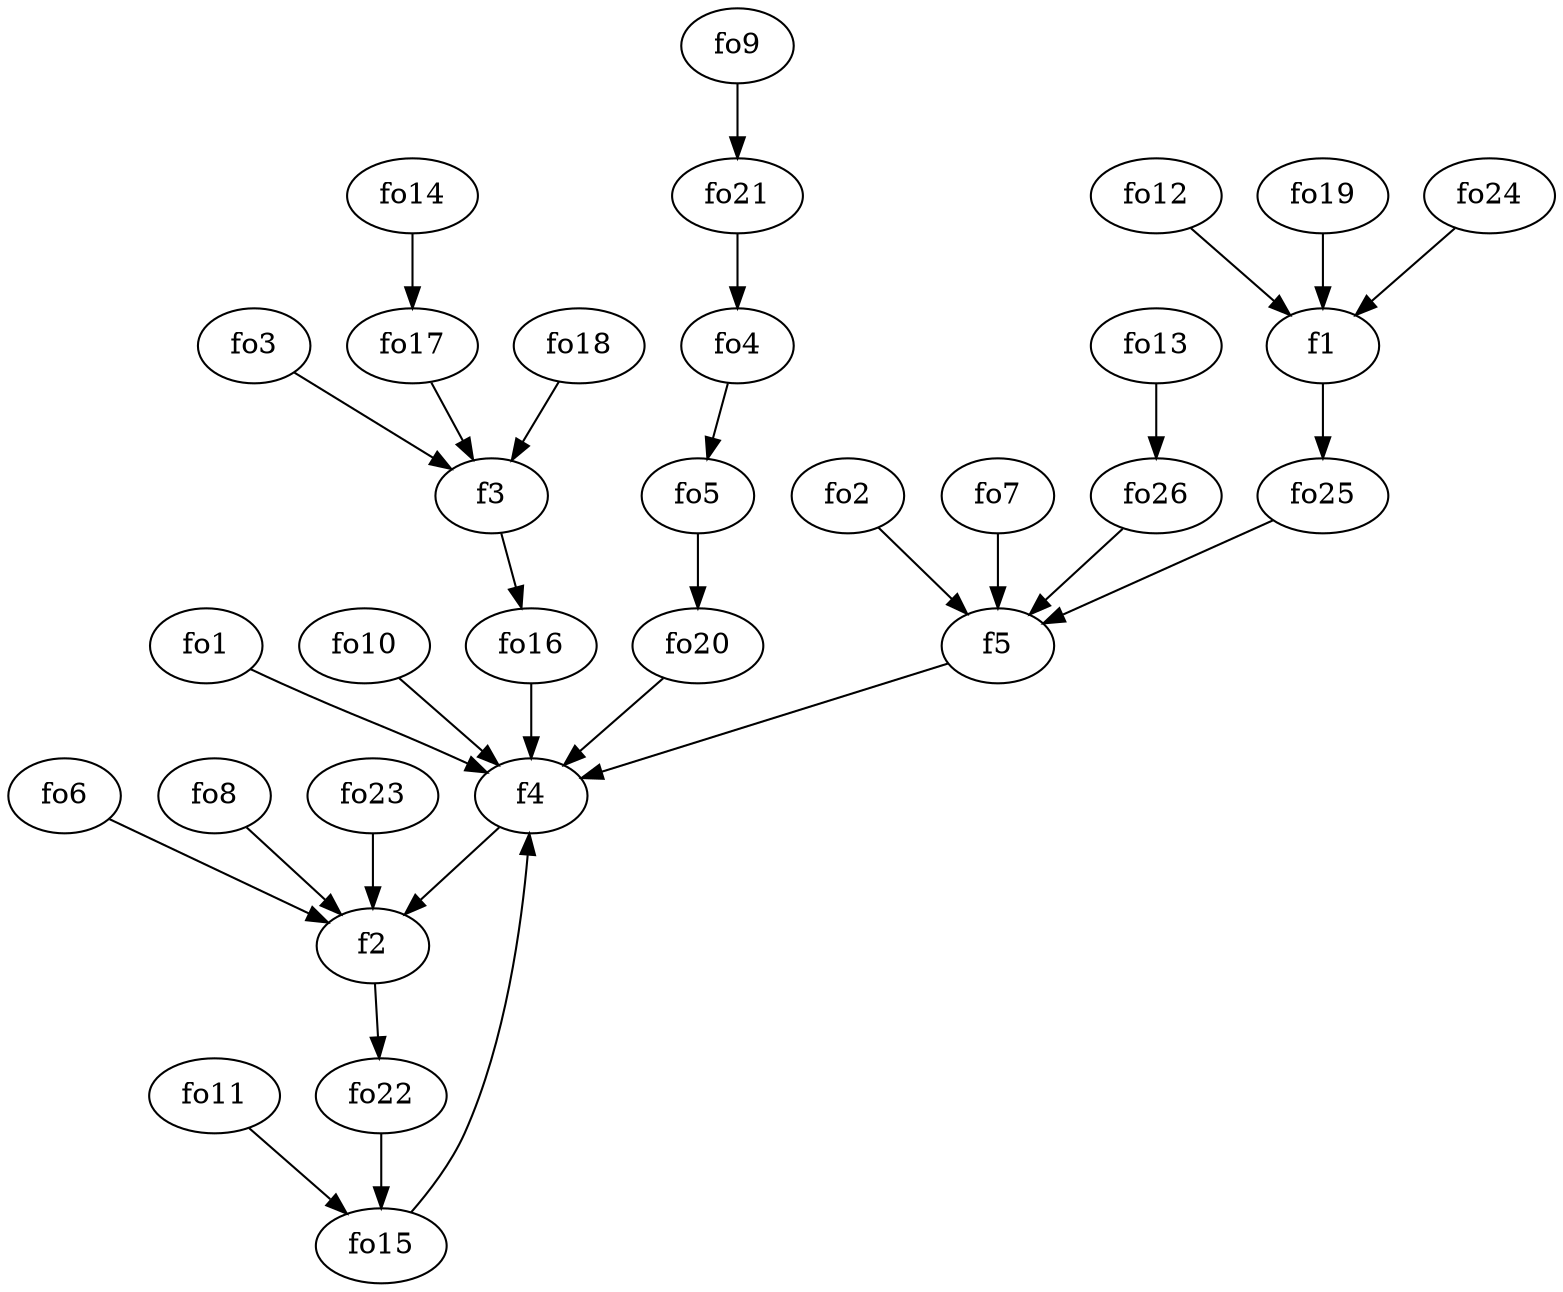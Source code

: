 strict digraph  {
f1;
f2;
f3;
f4;
f5;
fo1;
fo2;
fo3;
fo4;
fo5;
fo6;
fo7;
fo8;
fo9;
fo10;
fo11;
fo12;
fo13;
fo14;
fo15;
fo16;
fo17;
fo18;
fo19;
fo20;
fo21;
fo22;
fo23;
fo24;
fo25;
fo26;
f1 -> fo25  [weight=2];
f2 -> fo22  [weight=2];
f3 -> fo16  [weight=2];
f4 -> f2  [weight=2];
f5 -> f4  [weight=2];
fo1 -> f4  [weight=2];
fo2 -> f5  [weight=2];
fo3 -> f3  [weight=2];
fo4 -> fo5  [weight=2];
fo5 -> fo20  [weight=2];
fo6 -> f2  [weight=2];
fo7 -> f5  [weight=2];
fo8 -> f2  [weight=2];
fo9 -> fo21  [weight=2];
fo10 -> f4  [weight=2];
fo11 -> fo15  [weight=2];
fo12 -> f1  [weight=2];
fo13 -> fo26  [weight=2];
fo14 -> fo17  [weight=2];
fo15 -> f4  [weight=2];
fo16 -> f4  [weight=2];
fo17 -> f3  [weight=2];
fo18 -> f3  [weight=2];
fo19 -> f1  [weight=2];
fo20 -> f4  [weight=2];
fo21 -> fo4  [weight=2];
fo22 -> fo15  [weight=2];
fo23 -> f2  [weight=2];
fo24 -> f1  [weight=2];
fo25 -> f5  [weight=2];
fo26 -> f5  [weight=2];
}
